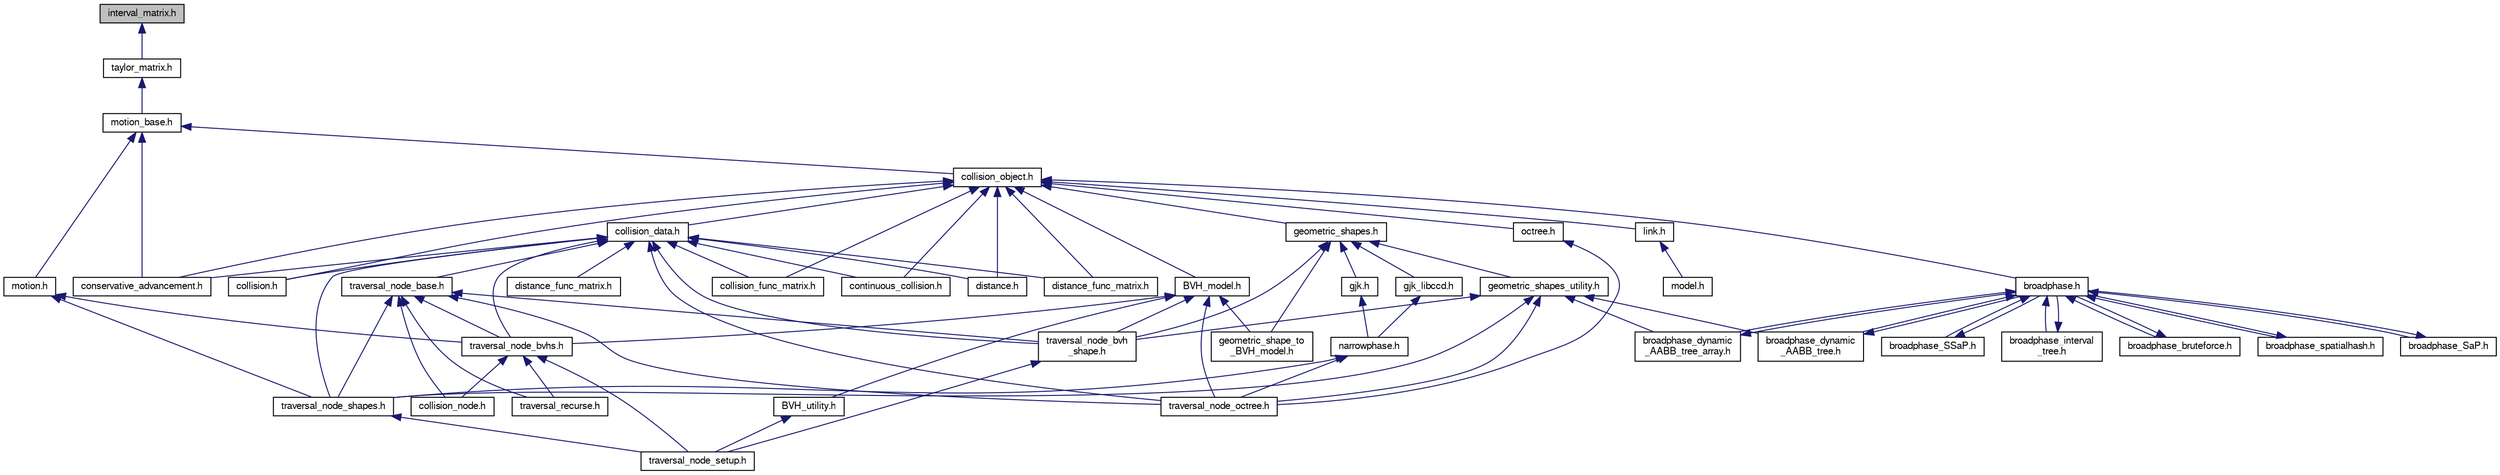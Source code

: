digraph "interval_matrix.h"
{
  edge [fontname="FreeSans",fontsize="10",labelfontname="FreeSans",labelfontsize="10"];
  node [fontname="FreeSans",fontsize="10",shape=record];
  Node1 [label="interval_matrix.h",height=0.2,width=0.4,color="black", fillcolor="grey75", style="filled" fontcolor="black"];
  Node1 -> Node2 [dir="back",color="midnightblue",fontsize="10",style="solid",fontname="FreeSans"];
  Node2 [label="taylor_matrix.h",height=0.2,width=0.4,color="black", fillcolor="white", style="filled",URL="$a00307.html"];
  Node2 -> Node3 [dir="back",color="midnightblue",fontsize="10",style="solid",fontname="FreeSans"];
  Node3 [label="motion_base.h",height=0.2,width=0.4,color="black", fillcolor="white", style="filled",URL="$a00290.html"];
  Node3 -> Node4 [dir="back",color="midnightblue",fontsize="10",style="solid",fontname="FreeSans"];
  Node4 [label="collision_object.h",height=0.2,width=0.4,color="black", fillcolor="white", style="filled",URL="$a00249.html"];
  Node4 -> Node5 [dir="back",color="midnightblue",fontsize="10",style="solid",fontname="FreeSans"];
  Node5 [label="link.h",height=0.2,width=0.4,color="black", fillcolor="white", style="filled",URL="$a00282.html"];
  Node5 -> Node6 [dir="back",color="midnightblue",fontsize="10",style="solid",fontname="FreeSans"];
  Node6 [label="model.h",height=0.2,width=0.4,color="black", fillcolor="white", style="filled",URL="$a00286.html"];
  Node4 -> Node7 [dir="back",color="midnightblue",fontsize="10",style="solid",fontname="FreeSans"];
  Node7 [label="broadphase.h",height=0.2,width=0.4,color="black", fillcolor="white", style="filled",URL="$a00227.html"];
  Node7 -> Node8 [dir="back",color="midnightblue",fontsize="10",style="solid",fontname="FreeSans"];
  Node8 [label="broadphase_bruteforce.h",height=0.2,width=0.4,color="black", fillcolor="white", style="filled",URL="$a00228.html"];
  Node8 -> Node7 [dir="back",color="midnightblue",fontsize="10",style="solid",fontname="FreeSans"];
  Node7 -> Node9 [dir="back",color="midnightblue",fontsize="10",style="solid",fontname="FreeSans"];
  Node9 [label="broadphase_spatialhash.h",height=0.2,width=0.4,color="black", fillcolor="white", style="filled",URL="$a00233.html"];
  Node9 -> Node7 [dir="back",color="midnightblue",fontsize="10",style="solid",fontname="FreeSans"];
  Node7 -> Node10 [dir="back",color="midnightblue",fontsize="10",style="solid",fontname="FreeSans"];
  Node10 [label="broadphase_SaP.h",height=0.2,width=0.4,color="black", fillcolor="white", style="filled",URL="$a00232.html"];
  Node10 -> Node7 [dir="back",color="midnightblue",fontsize="10",style="solid",fontname="FreeSans"];
  Node7 -> Node11 [dir="back",color="midnightblue",fontsize="10",style="solid",fontname="FreeSans"];
  Node11 [label="broadphase_SSaP.h",height=0.2,width=0.4,color="black", fillcolor="white", style="filled",URL="$a00235.html"];
  Node11 -> Node7 [dir="back",color="midnightblue",fontsize="10",style="solid",fontname="FreeSans"];
  Node7 -> Node12 [dir="back",color="midnightblue",fontsize="10",style="solid",fontname="FreeSans"];
  Node12 [label="broadphase_interval\l_tree.h",height=0.2,width=0.4,color="black", fillcolor="white", style="filled",URL="$a00231.html"];
  Node12 -> Node7 [dir="back",color="midnightblue",fontsize="10",style="solid",fontname="FreeSans"];
  Node7 -> Node13 [dir="back",color="midnightblue",fontsize="10",style="solid",fontname="FreeSans"];
  Node13 [label="broadphase_dynamic\l_AABB_tree.h",height=0.2,width=0.4,color="black", fillcolor="white", style="filled",URL="$a00229.html"];
  Node13 -> Node7 [dir="back",color="midnightblue",fontsize="10",style="solid",fontname="FreeSans"];
  Node7 -> Node14 [dir="back",color="midnightblue",fontsize="10",style="solid",fontname="FreeSans"];
  Node14 [label="broadphase_dynamic\l_AABB_tree_array.h",height=0.2,width=0.4,color="black", fillcolor="white", style="filled",URL="$a00230.html"];
  Node14 -> Node7 [dir="back",color="midnightblue",fontsize="10",style="solid",fontname="FreeSans"];
  Node4 -> Node15 [dir="back",color="midnightblue",fontsize="10",style="solid",fontname="FreeSans"];
  Node15 [label="geometric_shapes.h",height=0.2,width=0.4,color="black", fillcolor="white", style="filled",URL="$a00261.html"];
  Node15 -> Node16 [dir="back",color="midnightblue",fontsize="10",style="solid",fontname="FreeSans"];
  Node16 [label="geometric_shapes_utility.h",height=0.2,width=0.4,color="black", fillcolor="white", style="filled",URL="$a00262.html"];
  Node16 -> Node13 [dir="back",color="midnightblue",fontsize="10",style="solid",fontname="FreeSans"];
  Node16 -> Node14 [dir="back",color="midnightblue",fontsize="10",style="solid",fontname="FreeSans"];
  Node16 -> Node17 [dir="back",color="midnightblue",fontsize="10",style="solid",fontname="FreeSans"];
  Node17 [label="traversal_node_bvh\l_shape.h",height=0.2,width=0.4,color="black", fillcolor="white", style="filled",URL="$a00312.html"];
  Node17 -> Node18 [dir="back",color="midnightblue",fontsize="10",style="solid",fontname="FreeSans"];
  Node18 [label="traversal_node_setup.h",height=0.2,width=0.4,color="black", fillcolor="white", style="filled",URL="$a00315.html"];
  Node16 -> Node19 [dir="back",color="midnightblue",fontsize="10",style="solid",fontname="FreeSans"];
  Node19 [label="traversal_node_octree.h",height=0.2,width=0.4,color="black", fillcolor="white", style="filled",URL="$a00314.html"];
  Node16 -> Node20 [dir="back",color="midnightblue",fontsize="10",style="solid",fontname="FreeSans"];
  Node20 [label="traversal_node_shapes.h",height=0.2,width=0.4,color="black", fillcolor="white", style="filled",URL="$a00316.html"];
  Node20 -> Node18 [dir="back",color="midnightblue",fontsize="10",style="solid",fontname="FreeSans"];
  Node15 -> Node21 [dir="back",color="midnightblue",fontsize="10",style="solid",fontname="FreeSans"];
  Node21 [label="gjk.h",height=0.2,width=0.4,color="black", fillcolor="white", style="filled",URL="$a00263.html"];
  Node21 -> Node22 [dir="back",color="midnightblue",fontsize="10",style="solid",fontname="FreeSans"];
  Node22 [label="narrowphase.h",height=0.2,width=0.4,color="black", fillcolor="white", style="filled",URL="$a00291.html"];
  Node22 -> Node19 [dir="back",color="midnightblue",fontsize="10",style="solid",fontname="FreeSans"];
  Node22 -> Node20 [dir="back",color="midnightblue",fontsize="10",style="solid",fontname="FreeSans"];
  Node15 -> Node23 [dir="back",color="midnightblue",fontsize="10",style="solid",fontname="FreeSans"];
  Node23 [label="gjk_libccd.h",height=0.2,width=0.4,color="black", fillcolor="white", style="filled",URL="$a00264.html"];
  Node23 -> Node22 [dir="back",color="midnightblue",fontsize="10",style="solid",fontname="FreeSans"];
  Node15 -> Node24 [dir="back",color="midnightblue",fontsize="10",style="solid",fontname="FreeSans"];
  Node24 [label="geometric_shape_to\l_BVH_model.h",height=0.2,width=0.4,color="black", fillcolor="white", style="filled",URL="$a00260.html"];
  Node15 -> Node17 [dir="back",color="midnightblue",fontsize="10",style="solid",fontname="FreeSans"];
  Node4 -> Node25 [dir="back",color="midnightblue",fontsize="10",style="solid",fontname="FreeSans"];
  Node25 [label="BVH_model.h",height=0.2,width=0.4,color="black", fillcolor="white", style="filled",URL="$a00242.html"];
  Node25 -> Node26 [dir="back",color="midnightblue",fontsize="10",style="solid",fontname="FreeSans"];
  Node26 [label="BVH_utility.h",height=0.2,width=0.4,color="black", fillcolor="white", style="filled",URL="$a00243.html"];
  Node26 -> Node18 [dir="back",color="midnightblue",fontsize="10",style="solid",fontname="FreeSans"];
  Node25 -> Node27 [dir="back",color="midnightblue",fontsize="10",style="solid",fontname="FreeSans"];
  Node27 [label="traversal_node_bvhs.h",height=0.2,width=0.4,color="black", fillcolor="white", style="filled",URL="$a00313.html"];
  Node27 -> Node28 [dir="back",color="midnightblue",fontsize="10",style="solid",fontname="FreeSans"];
  Node28 [label="collision_node.h",height=0.2,width=0.4,color="black", fillcolor="white", style="filled",URL="$a00248.html"];
  Node27 -> Node18 [dir="back",color="midnightblue",fontsize="10",style="solid",fontname="FreeSans"];
  Node27 -> Node29 [dir="back",color="midnightblue",fontsize="10",style="solid",fontname="FreeSans"];
  Node29 [label="traversal_recurse.h",height=0.2,width=0.4,color="black", fillcolor="white", style="filled",URL="$a00317.html"];
  Node25 -> Node24 [dir="back",color="midnightblue",fontsize="10",style="solid",fontname="FreeSans"];
  Node25 -> Node17 [dir="back",color="midnightblue",fontsize="10",style="solid",fontname="FreeSans"];
  Node25 -> Node19 [dir="back",color="midnightblue",fontsize="10",style="solid",fontname="FreeSans"];
  Node4 -> Node30 [dir="back",color="midnightblue",fontsize="10",style="solid",fontname="FreeSans"];
  Node30 [label="conservative_advancement.h",height=0.2,width=0.4,color="black", fillcolor="white", style="filled",URL="$a00250.html"];
  Node4 -> Node31 [dir="back",color="midnightblue",fontsize="10",style="solid",fontname="FreeSans"];
  Node31 [label="collision_data.h",height=0.2,width=0.4,color="black", fillcolor="white", style="filled",URL="$a00246.html"];
  Node31 -> Node30 [dir="back",color="midnightblue",fontsize="10",style="solid",fontname="FreeSans"];
  Node31 -> Node32 [dir="back",color="midnightblue",fontsize="10",style="solid",fontname="FreeSans"];
  Node32 [label="collision.h",height=0.2,width=0.4,color="black", fillcolor="white", style="filled",URL="$a00245.html"];
  Node31 -> Node33 [dir="back",color="midnightblue",fontsize="10",style="solid",fontname="FreeSans"];
  Node33 [label="collision_func_matrix.h",height=0.2,width=0.4,color="black", fillcolor="white", style="filled",URL="$a00247.html"];
  Node31 -> Node34 [dir="back",color="midnightblue",fontsize="10",style="solid",fontname="FreeSans"];
  Node34 [label="traversal_node_base.h",height=0.2,width=0.4,color="black", fillcolor="white", style="filled",URL="$a00311.html"];
  Node34 -> Node28 [dir="back",color="midnightblue",fontsize="10",style="solid",fontname="FreeSans"];
  Node34 -> Node27 [dir="back",color="midnightblue",fontsize="10",style="solid",fontname="FreeSans"];
  Node34 -> Node17 [dir="back",color="midnightblue",fontsize="10",style="solid",fontname="FreeSans"];
  Node34 -> Node19 [dir="back",color="midnightblue",fontsize="10",style="solid",fontname="FreeSans"];
  Node34 -> Node20 [dir="back",color="midnightblue",fontsize="10",style="solid",fontname="FreeSans"];
  Node34 -> Node29 [dir="back",color="midnightblue",fontsize="10",style="solid",fontname="FreeSans"];
  Node31 -> Node27 [dir="back",color="midnightblue",fontsize="10",style="solid",fontname="FreeSans"];
  Node31 -> Node35 [dir="back",color="midnightblue",fontsize="10",style="solid",fontname="FreeSans"];
  Node35 [label="continuous_collision.h",height=0.2,width=0.4,color="black", fillcolor="white", style="filled",URL="$a00251.html"];
  Node31 -> Node36 [dir="back",color="midnightblue",fontsize="10",style="solid",fontname="FreeSans"];
  Node36 [label="distance.h",height=0.2,width=0.4,color="black", fillcolor="white", style="filled",URL="$a00254.html"];
  Node31 -> Node37 [dir="back",color="midnightblue",fontsize="10",style="solid",fontname="FreeSans"];
  Node37 [label="distance_func_matrix.h",height=0.2,width=0.4,color="black", fillcolor="white", style="filled",URL="$a00255.html"];
  Node31 -> Node17 [dir="back",color="midnightblue",fontsize="10",style="solid",fontname="FreeSans"];
  Node31 -> Node19 [dir="back",color="midnightblue",fontsize="10",style="solid",fontname="FreeSans"];
  Node31 -> Node20 [dir="back",color="midnightblue",fontsize="10",style="solid",fontname="FreeSans"];
  Node31 -> Node38 [dir="back",color="midnightblue",fontsize="10",style="solid",fontname="FreeSans"];
  Node38 [label="distance_func_matrix.h",height=0.2,width=0.4,color="black", fillcolor="white", style="filled",URL="$a00256.html"];
  Node4 -> Node32 [dir="back",color="midnightblue",fontsize="10",style="solid",fontname="FreeSans"];
  Node4 -> Node33 [dir="back",color="midnightblue",fontsize="10",style="solid",fontname="FreeSans"];
  Node4 -> Node35 [dir="back",color="midnightblue",fontsize="10",style="solid",fontname="FreeSans"];
  Node4 -> Node36 [dir="back",color="midnightblue",fontsize="10",style="solid",fontname="FreeSans"];
  Node4 -> Node37 [dir="back",color="midnightblue",fontsize="10",style="solid",fontname="FreeSans"];
  Node4 -> Node39 [dir="back",color="midnightblue",fontsize="10",style="solid",fontname="FreeSans"];
  Node39 [label="octree.h",height=0.2,width=0.4,color="black", fillcolor="white", style="filled",URL="$a00300.html"];
  Node39 -> Node19 [dir="back",color="midnightblue",fontsize="10",style="solid",fontname="FreeSans"];
  Node3 -> Node30 [dir="back",color="midnightblue",fontsize="10",style="solid",fontname="FreeSans"];
  Node3 -> Node40 [dir="back",color="midnightblue",fontsize="10",style="solid",fontname="FreeSans"];
  Node40 [label="motion.h",height=0.2,width=0.4,color="black", fillcolor="white", style="filled",URL="$a00289.html"];
  Node40 -> Node27 [dir="back",color="midnightblue",fontsize="10",style="solid",fontname="FreeSans"];
  Node40 -> Node20 [dir="back",color="midnightblue",fontsize="10",style="solid",fontname="FreeSans"];
}
